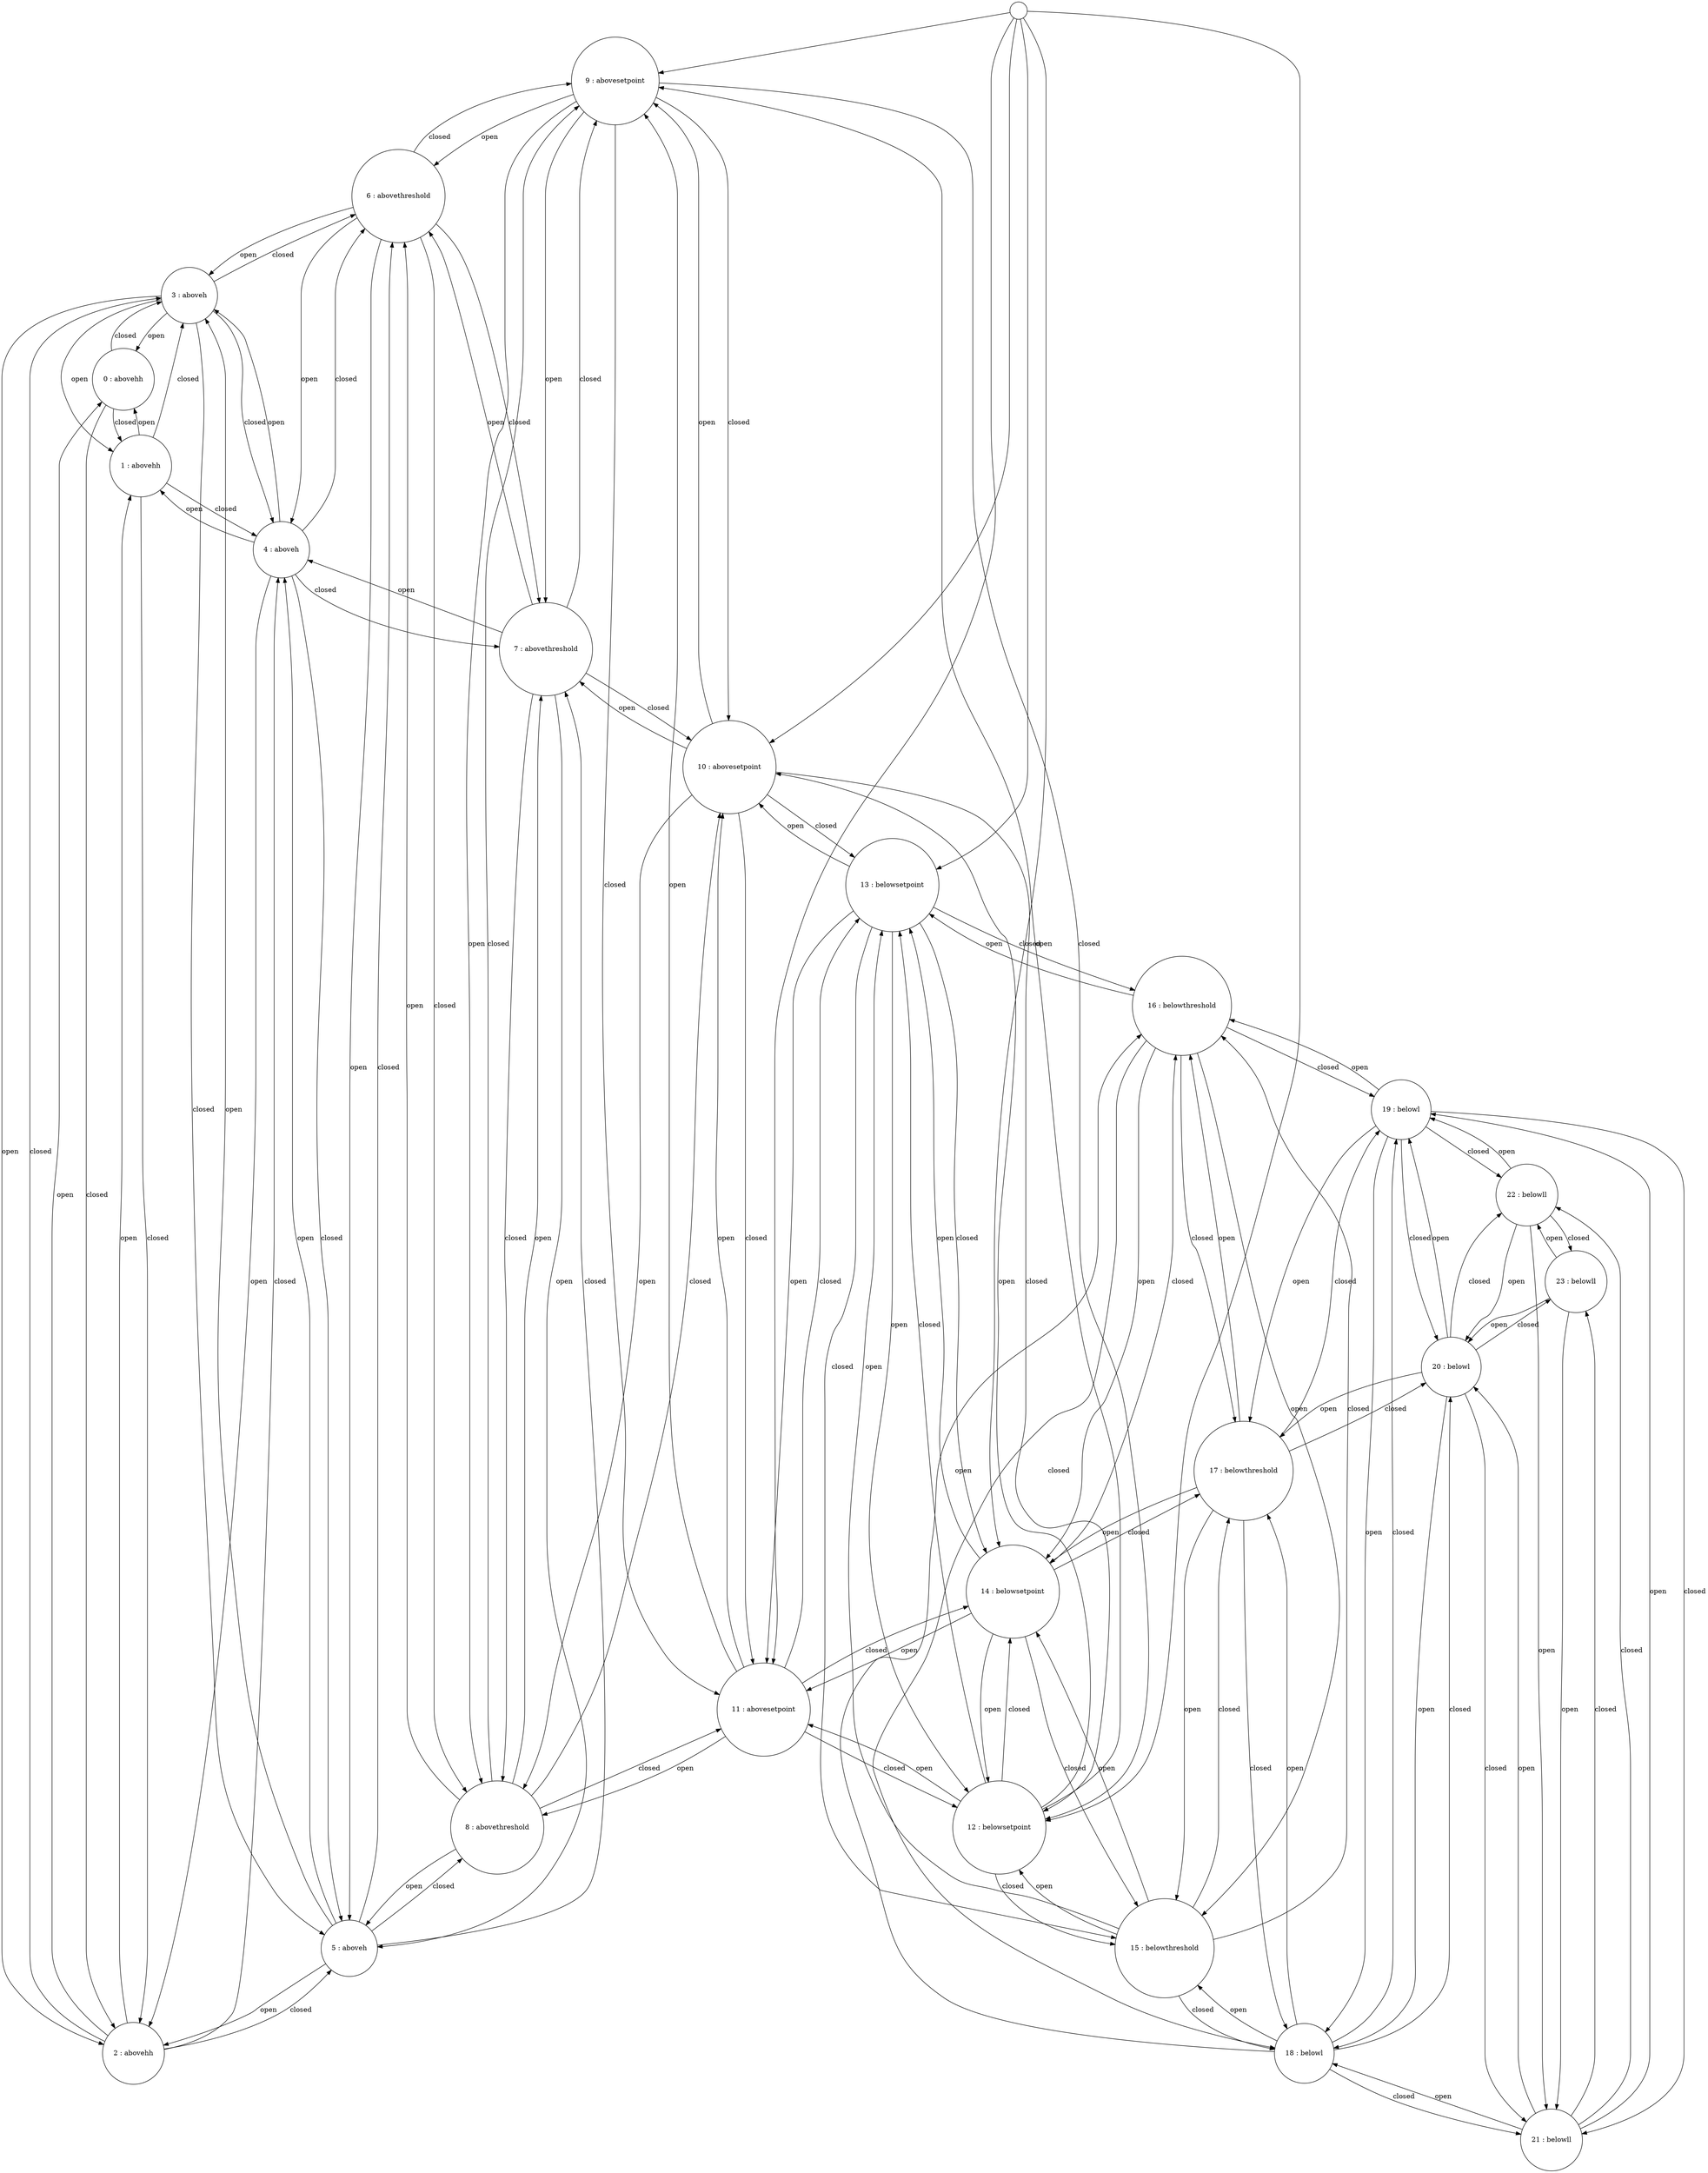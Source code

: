 # generated file
# command: dot -Tpng <filename> > filename.png
digraph Automaton {
    init [shape = circle] [size=0.2] [label=" "];
    0 [label = "0 : abovehh"] [shape=circle];
    1 [label = "1 : abovehh"] [shape=circle];
    2 [label = "2 : abovehh"] [shape=circle];
    3 [label = "3 : aboveh"] [shape=circle];
    4 [label = "4 : aboveh"] [shape=circle];
    5 [label = "5 : aboveh"] [shape=circle];
    6 [label = "6 : abovethreshold"] [shape=circle];
    7 [label = "7 : abovethreshold"] [shape=circle];
    8 [label = "8 : abovethreshold"] [shape=circle];
    9 [label = "9 : abovesetpoint"] [shape=circle];
    init -> 9;
    10 [label = "10 : abovesetpoint"] [shape=circle];
    init -> 10;
    11 [label = "11 : abovesetpoint"] [shape=circle];
    init -> 11;
    12 [label = "12 : belowsetpoint"] [shape=circle];
    init -> 12;
    13 [label = "13 : belowsetpoint"] [shape=circle];
    init -> 13;
    14 [label = "14 : belowsetpoint"] [shape=circle];
    init -> 14;
    15 [label = "15 : belowthreshold"] [shape=circle];
    16 [label = "16 : belowthreshold"] [shape=circle];
    17 [label = "17 : belowthreshold"] [shape=circle];
    18 [label = "18 : belowl"] [shape=circle];
    19 [label = "19 : belowl"] [shape=circle];
    20 [label = "20 : belowl"] [shape=circle];
    21 [label = "21 : belowll"] [shape=circle];
    22 [label = "22 : belowll"] [shape=circle];
    23 [label = "23 : belowll"] [shape=circle];
    0 -> 1 [label = "closed"];
    0 -> 2 [label = "closed"];
    0 -> 3 [label = "closed"];
    1 -> 0 [label = "open"];
    1 -> 2 [label = "closed"];
    1 -> 3 [label = "closed"];
    1 -> 4 [label = "closed"];
    2 -> 0 [label = "open"];
    2 -> 1 [label = "open"];
    2 -> 3 [label = "closed"];
    2 -> 4 [label = "closed"];
    2 -> 5 [label = "closed"];
    3 -> 0 [label = "open"];
    3 -> 1 [label = "open"];
    3 -> 2 [label = "open"];
    3 -> 4 [label = "closed"];
    3 -> 5 [label = "closed"];
    3 -> 6 [label = "closed"];
    4 -> 1 [label = "open"];
    4 -> 2 [label = "open"];
    4 -> 3 [label = "open"];
    4 -> 5 [label = "closed"];
    4 -> 6 [label = "closed"];
    4 -> 7 [label = "closed"];
    5 -> 2 [label = "open"];
    5 -> 3 [label = "open"];
    5 -> 4 [label = "open"];
    5 -> 6 [label = "closed"];
    5 -> 7 [label = "closed"];
    5 -> 8 [label = "closed"];
    6 -> 3 [label = "open"];
    6 -> 4 [label = "open"];
    6 -> 5 [label = "open"];
    6 -> 7 [label = "closed"];
    6 -> 8 [label = "closed"];
    6 -> 9 [label = "closed"];
    7 -> 4 [label = "open"];
    7 -> 5 [label = "open"];
    7 -> 6 [label = "open"];
    7 -> 8 [label = "closed"];
    7 -> 9 [label = "closed"];
    7 -> 10 [label = "closed"];
    8 -> 5 [label = "open"];
    8 -> 6 [label = "open"];
    8 -> 7 [label = "open"];
    8 -> 9 [label = "closed"];
    8 -> 10 [label = "closed"];
    8 -> 11 [label = "closed"];
    9 -> 6 [label = "open"];
    9 -> 7 [label = "open"];
    9 -> 8 [label = "open"];
    9 -> 10 [label = "closed"];
    9 -> 11 [label = "closed"];
    9 -> 12 [label = "closed"];
    10 -> 7 [label = "open"];
    10 -> 8 [label = "open"];
    10 -> 9 [label = "open"];
    10 -> 11 [label = "closed"];
    10 -> 12 [label = "closed"];
    10 -> 13 [label = "closed"];
    11 -> 8 [label = "open"];
    11 -> 9 [label = "open"];
    11 -> 10 [label = "open"];
    11 -> 12 [label = "closed"];
    11 -> 13 [label = "closed"];
    11 -> 14 [label = "closed"];
    12 -> 9 [label = "open"];
    12 -> 10 [label = "open"];
    12 -> 11 [label = "open"];
    12 -> 13 [label = "closed"];
    12 -> 14 [label = "closed"];
    12 -> 15 [label = "closed"];
    13 -> 10 [label = "open"];
    13 -> 11 [label = "open"];
    13 -> 12 [label = "open"];
    13 -> 14 [label = "closed"];
    13 -> 15 [label = "closed"];
    13 -> 16 [label = "closed"];
    14 -> 11 [label = "open"];
    14 -> 12 [label = "open"];
    14 -> 13 [label = "open"];
    14 -> 15 [label = "closed"];
    14 -> 16 [label = "closed"];
    14 -> 17 [label = "closed"];
    15 -> 12 [label = "open"];
    15 -> 13 [label = "open"];
    15 -> 14 [label = "open"];
    15 -> 16 [label = "closed"];
    15 -> 17 [label = "closed"];
    15 -> 18 [label = "closed"];
    16 -> 13 [label = "open"];
    16 -> 14 [label = "open"];
    16 -> 15 [label = "open"];
    16 -> 17 [label = "closed"];
    16 -> 18 [label = "closed"];
    16 -> 19 [label = "closed"];
    17 -> 14 [label = "open"];
    17 -> 15 [label = "open"];
    17 -> 16 [label = "open"];
    17 -> 18 [label = "closed"];
    17 -> 19 [label = "closed"];
    17 -> 20 [label = "closed"];
    18 -> 15 [label = "open"];
    18 -> 16 [label = "open"];
    18 -> 17 [label = "open"];
    18 -> 19 [label = "closed"];
    18 -> 20 [label = "closed"];
    18 -> 21 [label = "closed"];
    19 -> 16 [label = "open"];
    19 -> 17 [label = "open"];
    19 -> 18 [label = "open"];
    19 -> 20 [label = "closed"];
    19 -> 21 [label = "closed"];
    19 -> 22 [label = "closed"];
    20 -> 17 [label = "open"];
    20 -> 18 [label = "open"];
    20 -> 19 [label = "open"];
    20 -> 21 [label = "closed"];
    20 -> 22 [label = "closed"];
    20 -> 23 [label = "closed"];
    21 -> 18 [label = "open"];
    21 -> 19 [label = "open"];
    21 -> 20 [label = "open"];
    21 -> 22 [label = "closed"];
    21 -> 23 [label = "closed"];
    22 -> 19 [label = "open"];
    22 -> 20 [label = "open"];
    22 -> 21 [label = "open"];
    22 -> 23 [label = "closed"];
    23 -> 20 [label = "open"];
    23 -> 21 [label = "open"];
    23 -> 22 [label = "open"];
}
